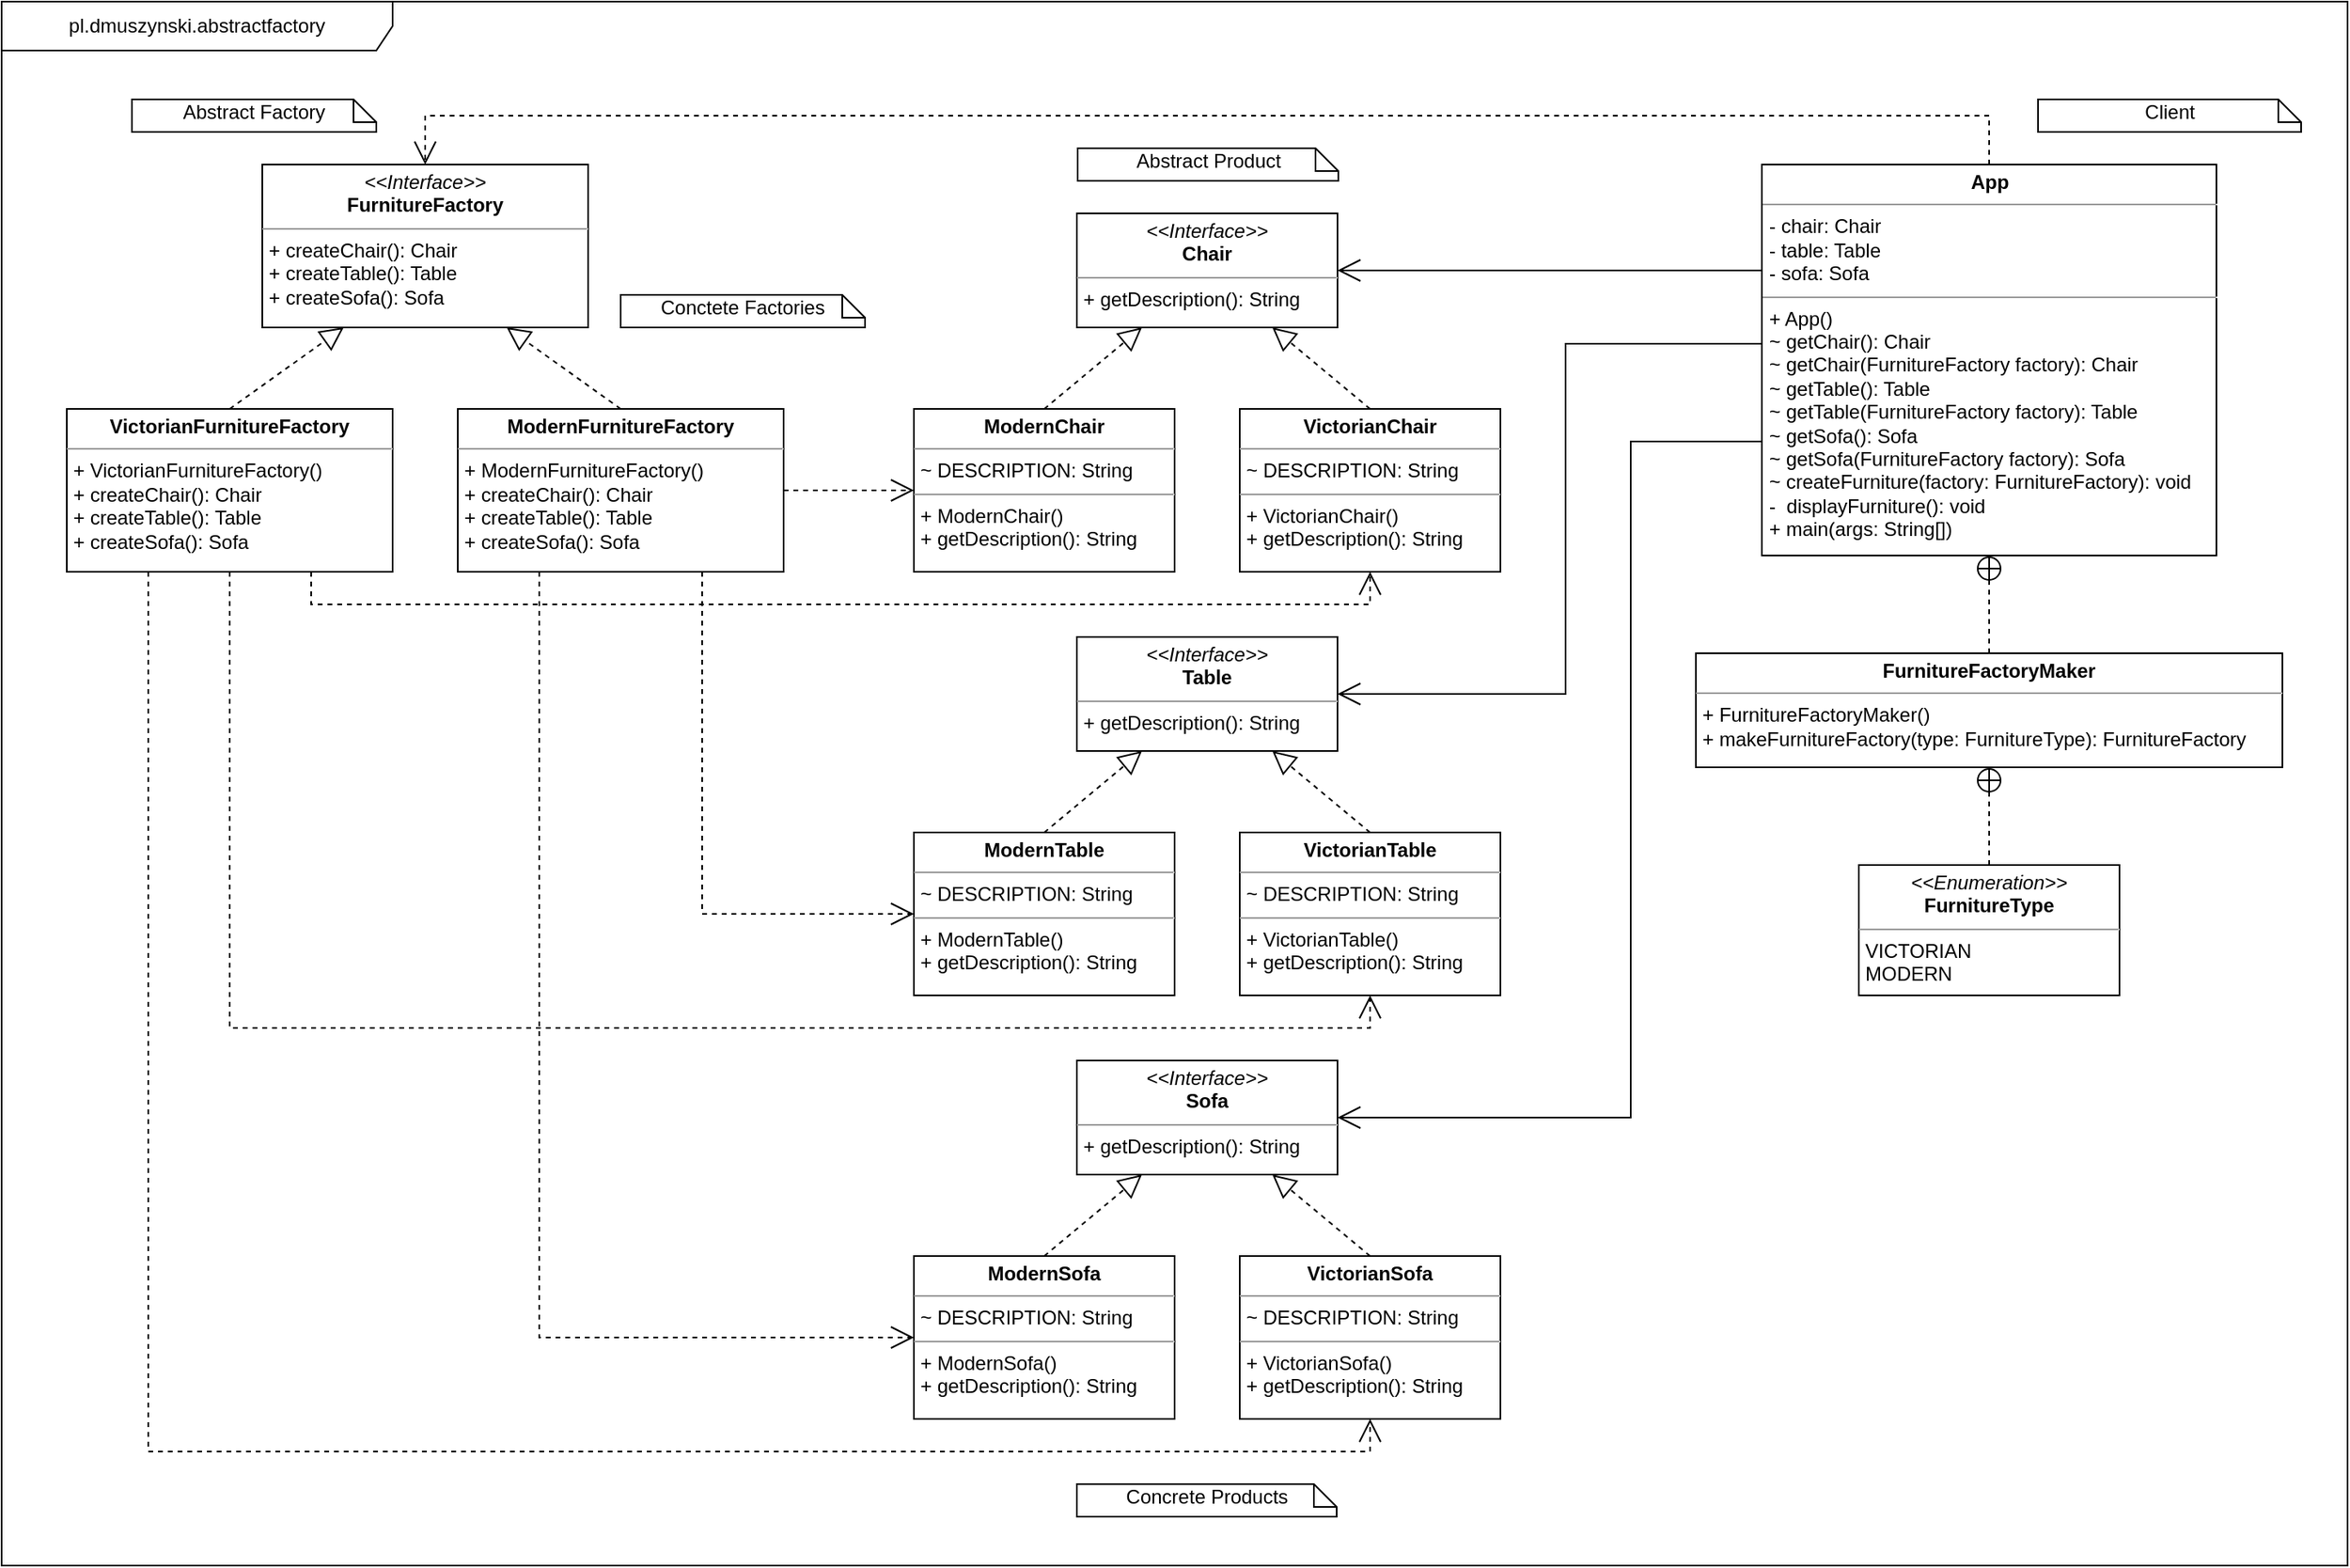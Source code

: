 <mxfile version="12.7.9" type="device"><diagram id="DLrdYmV71rnjznut05fL" name="Page-1"><mxGraphModel dx="2031" dy="1079" grid="1" gridSize="10" guides="1" tooltips="1" connect="1" arrows="1" fold="1" page="1" pageScale="1" pageWidth="827" pageHeight="1169" math="0" shadow="0"><root><mxCell id="0"/><mxCell id="1" parent="0"/><mxCell id="nlImfjhAGIeM2kRz3IHG-3" value="pl.dmuszynski.abstractfactory" style="shape=umlFrame;whiteSpace=wrap;html=1;width=240;height=30;fillColor=#ffffff;" vertex="1" parent="1"><mxGeometry width="1440" height="960" as="geometry"/></mxCell><mxCell id="nlImfjhAGIeM2kRz3IHG-1" value="&lt;p style=&quot;margin: 0px ; margin-top: 4px ; text-align: center&quot;&gt;&lt;i&gt;&amp;lt;&amp;lt;Interface&amp;gt;&amp;gt;&lt;/i&gt;&lt;br&gt;&lt;b&gt;FurnitureFactory&lt;/b&gt;&lt;/p&gt;&lt;hr size=&quot;1&quot;&gt;&lt;p style=&quot;margin: 0px ; margin-left: 4px&quot;&gt;+ createChair(): Chair&lt;br&gt;+ createTable(): Table&lt;/p&gt;&lt;p style=&quot;margin: 0px ; margin-left: 4px&quot;&gt;+ createSofa(): Sofa&lt;/p&gt;" style="verticalAlign=top;align=left;overflow=fill;fontSize=12;fontFamily=Helvetica;html=1;" vertex="1" parent="1"><mxGeometry x="160" y="100" width="200" height="100" as="geometry"/></mxCell><mxCell id="nlImfjhAGIeM2kRz3IHG-4" value="&lt;p style=&quot;margin: 0px ; margin-top: 4px ; text-align: center&quot;&gt;&lt;b&gt;VictorianFurnitureFactory&lt;/b&gt;&lt;/p&gt;&lt;hr size=&quot;1&quot;&gt;&lt;p style=&quot;margin: 0px 0px 0px 4px&quot;&gt;+ VictorianFurnitureFactory()&lt;/p&gt;&lt;p style=&quot;margin: 0px 0px 0px 4px&quot;&gt;+ createChair(): Chair&lt;br&gt;+ createTable(): Table&lt;/p&gt;&lt;p style=&quot;margin: 0px 0px 0px 4px&quot;&gt;+ createSofa(): Sofa&lt;/p&gt;" style="verticalAlign=top;align=left;overflow=fill;fontSize=12;fontFamily=Helvetica;html=1;" vertex="1" parent="1"><mxGeometry x="40" y="250" width="200" height="100" as="geometry"/></mxCell><mxCell id="nlImfjhAGIeM2kRz3IHG-5" value="&lt;p style=&quot;margin: 0px ; margin-top: 4px ; text-align: center&quot;&gt;&lt;b&gt;ModernFurnitureFactory&lt;/b&gt;&lt;/p&gt;&lt;hr size=&quot;1&quot;&gt;&lt;p style=&quot;margin: 0px 0px 0px 4px&quot;&gt;+ ModernFurnitureFactory()&lt;/p&gt;&lt;p style=&quot;margin: 0px 0px 0px 4px&quot;&gt;+ createChair(): Chair&lt;br&gt;+ createTable(): Table&lt;/p&gt;&lt;p style=&quot;margin: 0px 0px 0px 4px&quot;&gt;+ createSofa(): Sofa&lt;/p&gt;" style="verticalAlign=top;align=left;overflow=fill;fontSize=12;fontFamily=Helvetica;html=1;" vertex="1" parent="1"><mxGeometry x="280" y="250" width="200" height="100" as="geometry"/></mxCell><mxCell id="nlImfjhAGIeM2kRz3IHG-10" value="&lt;p style=&quot;margin: 0px ; margin-top: 4px ; text-align: center&quot;&gt;&lt;i&gt;&amp;lt;&amp;lt;Interface&amp;gt;&amp;gt;&lt;/i&gt;&lt;br&gt;&lt;b&gt;Chair&lt;/b&gt;&lt;/p&gt;&lt;hr size=&quot;1&quot;&gt;&lt;p style=&quot;margin: 0px ; margin-left: 4px&quot;&gt;+ getDescription(): String&lt;br&gt;&lt;/p&gt;" style="verticalAlign=top;align=left;overflow=fill;fontSize=12;fontFamily=Helvetica;html=1;" vertex="1" parent="1"><mxGeometry x="660" y="130" width="160" height="70" as="geometry"/></mxCell><mxCell id="nlImfjhAGIeM2kRz3IHG-12" value="&lt;p style=&quot;margin: 0px ; margin-top: 4px ; text-align: center&quot;&gt;&lt;b&gt;VictorianChair&lt;/b&gt;&lt;br&gt;&lt;/p&gt;&lt;hr size=&quot;1&quot;&gt;&lt;p style=&quot;margin: 0px ; margin-left: 4px&quot;&gt;~ DESCRIPTION: String&lt;/p&gt;&lt;hr size=&quot;1&quot;&gt;&lt;p style=&quot;margin: 0px ; margin-left: 4px&quot;&gt;+ VictorianChair()&lt;br&gt;&lt;/p&gt;&lt;p style=&quot;margin: 0px ; margin-left: 4px&quot;&gt;+ getDescription(): String&lt;/p&gt;" style="verticalAlign=top;align=left;overflow=fill;fontSize=12;fontFamily=Helvetica;html=1;" vertex="1" parent="1"><mxGeometry x="760" y="250" width="160" height="100" as="geometry"/></mxCell><mxCell id="nlImfjhAGIeM2kRz3IHG-14" value="&lt;p style=&quot;margin: 0px ; margin-top: 4px ; text-align: center&quot;&gt;&lt;b&gt;ModernChair&lt;/b&gt;&lt;br&gt;&lt;/p&gt;&lt;hr size=&quot;1&quot;&gt;&lt;p style=&quot;margin: 0px ; margin-left: 4px&quot;&gt;~ DESCRIPTION: String&lt;/p&gt;&lt;hr size=&quot;1&quot;&gt;&lt;p style=&quot;margin: 0px ; margin-left: 4px&quot;&gt;+ ModernChair()&lt;br&gt;&lt;/p&gt;&lt;p style=&quot;margin: 0px ; margin-left: 4px&quot;&gt;+ getDescription(): String&lt;/p&gt;" style="verticalAlign=top;align=left;overflow=fill;fontSize=12;fontFamily=Helvetica;html=1;" vertex="1" parent="1"><mxGeometry x="560" y="250" width="160" height="100" as="geometry"/></mxCell><mxCell id="nlImfjhAGIeM2kRz3IHG-16" value="&lt;p style=&quot;margin: 0px ; margin-top: 4px ; text-align: center&quot;&gt;&lt;i&gt;&amp;lt;&amp;lt;Interface&amp;gt;&amp;gt;&lt;/i&gt;&lt;br&gt;&lt;b&gt;Table&lt;/b&gt;&lt;/p&gt;&lt;hr size=&quot;1&quot;&gt;&lt;p style=&quot;margin: 0px ; margin-left: 4px&quot;&gt;+ getDescription(): String&lt;br&gt;&lt;/p&gt;" style="verticalAlign=top;align=left;overflow=fill;fontSize=12;fontFamily=Helvetica;html=1;" vertex="1" parent="1"><mxGeometry x="660" y="390" width="160" height="70" as="geometry"/></mxCell><mxCell id="nlImfjhAGIeM2kRz3IHG-17" value="&lt;p style=&quot;margin: 0px ; margin-top: 4px ; text-align: center&quot;&gt;&lt;b&gt;VictorianTable&lt;/b&gt;&lt;br&gt;&lt;/p&gt;&lt;hr size=&quot;1&quot;&gt;&lt;p style=&quot;margin: 0px ; margin-left: 4px&quot;&gt;~ DESCRIPTION: String&lt;/p&gt;&lt;hr size=&quot;1&quot;&gt;&lt;p style=&quot;margin: 0px ; margin-left: 4px&quot;&gt;+ VictorianTable()&lt;br&gt;&lt;/p&gt;&lt;p style=&quot;margin: 0px ; margin-left: 4px&quot;&gt;+ getDescription(): String&lt;/p&gt;" style="verticalAlign=top;align=left;overflow=fill;fontSize=12;fontFamily=Helvetica;html=1;" vertex="1" parent="1"><mxGeometry x="760" y="510" width="160" height="100" as="geometry"/></mxCell><mxCell id="nlImfjhAGIeM2kRz3IHG-19" value="&lt;p style=&quot;margin: 0px ; margin-top: 4px ; text-align: center&quot;&gt;&lt;b&gt;ModernTable&lt;/b&gt;&lt;br&gt;&lt;/p&gt;&lt;hr size=&quot;1&quot;&gt;&lt;p style=&quot;margin: 0px ; margin-left: 4px&quot;&gt;~ DESCRIPTION: String&lt;/p&gt;&lt;hr size=&quot;1&quot;&gt;&lt;p style=&quot;margin: 0px ; margin-left: 4px&quot;&gt;+ ModernTable()&lt;br&gt;&lt;/p&gt;&lt;p style=&quot;margin: 0px ; margin-left: 4px&quot;&gt;+ getDescription(): String&lt;/p&gt;" style="verticalAlign=top;align=left;overflow=fill;fontSize=12;fontFamily=Helvetica;html=1;" vertex="1" parent="1"><mxGeometry x="560" y="510" width="160" height="100" as="geometry"/></mxCell><mxCell id="nlImfjhAGIeM2kRz3IHG-31" value="" style="endArrow=block;dashed=1;endFill=0;endSize=12;html=1;entryX=0.25;entryY=1;entryDx=0;entryDy=0;exitX=0.5;exitY=0;exitDx=0;exitDy=0;elbow=vertical;" edge="1" parent="1" source="nlImfjhAGIeM2kRz3IHG-4" target="nlImfjhAGIeM2kRz3IHG-1"><mxGeometry width="160" relative="1" as="geometry"><mxPoint x="310" y="530" as="sourcePoint"/><mxPoint x="470" y="530" as="targetPoint"/></mxGeometry></mxCell><mxCell id="nlImfjhAGIeM2kRz3IHG-32" value="" style="endArrow=block;dashed=1;endFill=0;endSize=12;html=1;entryX=0.75;entryY=1;entryDx=0;entryDy=0;exitX=0.5;exitY=0;exitDx=0;exitDy=0;elbow=vertical;" edge="1" parent="1" source="nlImfjhAGIeM2kRz3IHG-5" target="nlImfjhAGIeM2kRz3IHG-1"><mxGeometry width="160" relative="1" as="geometry"><mxPoint x="150" y="260" as="sourcePoint"/><mxPoint x="240" y="200" as="targetPoint"/></mxGeometry></mxCell><mxCell id="nlImfjhAGIeM2kRz3IHG-33" value="" style="endArrow=block;dashed=1;endFill=0;endSize=12;html=1;exitX=0.5;exitY=0;exitDx=0;exitDy=0;elbow=vertical;entryX=0.25;entryY=1;entryDx=0;entryDy=0;" edge="1" parent="1" source="nlImfjhAGIeM2kRz3IHG-14" target="nlImfjhAGIeM2kRz3IHG-10"><mxGeometry width="160" relative="1" as="geometry"><mxPoint x="350" y="260" as="sourcePoint"/><mxPoint x="260" y="200" as="targetPoint"/></mxGeometry></mxCell><mxCell id="nlImfjhAGIeM2kRz3IHG-34" value="" style="endArrow=block;dashed=1;endFill=0;endSize=12;html=1;entryX=0.25;entryY=1;entryDx=0;entryDy=0;exitX=0.5;exitY=0;exitDx=0;exitDy=0;elbow=vertical;" edge="1" parent="1" source="nlImfjhAGIeM2kRz3IHG-19" target="nlImfjhAGIeM2kRz3IHG-16"><mxGeometry width="160" relative="1" as="geometry"><mxPoint x="360" y="230" as="sourcePoint"/><mxPoint x="270" y="170" as="targetPoint"/></mxGeometry></mxCell><mxCell id="nlImfjhAGIeM2kRz3IHG-35" value="" style="endArrow=block;dashed=1;endFill=0;endSize=12;html=1;exitX=0.5;exitY=0;exitDx=0;exitDy=0;elbow=vertical;entryX=0.75;entryY=1;entryDx=0;entryDy=0;" edge="1" parent="1" source="nlImfjhAGIeM2kRz3IHG-17" target="nlImfjhAGIeM2kRz3IHG-16"><mxGeometry width="160" relative="1" as="geometry"><mxPoint x="70" y="220" as="sourcePoint"/><mxPoint x="160" y="160" as="targetPoint"/></mxGeometry></mxCell><mxCell id="nlImfjhAGIeM2kRz3IHG-36" value="" style="endArrow=block;dashed=1;endFill=0;endSize=12;html=1;entryX=0.75;entryY=1;entryDx=0;entryDy=0;exitX=0.5;exitY=0;exitDx=0;exitDy=0;elbow=vertical;" edge="1" parent="1" source="nlImfjhAGIeM2kRz3IHG-12" target="nlImfjhAGIeM2kRz3IHG-10"><mxGeometry width="160" relative="1" as="geometry"><mxPoint x="80" y="270" as="sourcePoint"/><mxPoint x="170" y="210" as="targetPoint"/></mxGeometry></mxCell><mxCell id="nlImfjhAGIeM2kRz3IHG-37" value="&lt;p style=&quot;margin: 0px ; margin-top: 4px ; text-align: center&quot;&gt;&lt;i&gt;&amp;lt;&amp;lt;Interface&amp;gt;&amp;gt;&lt;/i&gt;&lt;br&gt;&lt;b&gt;Sofa&lt;/b&gt;&lt;/p&gt;&lt;hr size=&quot;1&quot;&gt;&lt;p style=&quot;margin: 0px ; margin-left: 4px&quot;&gt;+ getDescription(): String&lt;br&gt;&lt;/p&gt;" style="verticalAlign=top;align=left;overflow=fill;fontSize=12;fontFamily=Helvetica;html=1;" vertex="1" parent="1"><mxGeometry x="660" y="650" width="160" height="70" as="geometry"/></mxCell><mxCell id="nlImfjhAGIeM2kRz3IHG-38" value="&lt;p style=&quot;margin: 0px ; margin-top: 4px ; text-align: center&quot;&gt;&lt;b&gt;VictorianSofa&lt;/b&gt;&lt;br&gt;&lt;/p&gt;&lt;hr size=&quot;1&quot;&gt;&lt;p style=&quot;margin: 0px ; margin-left: 4px&quot;&gt;~ DESCRIPTION: String&lt;/p&gt;&lt;hr size=&quot;1&quot;&gt;&lt;p style=&quot;margin: 0px ; margin-left: 4px&quot;&gt;+ VictorianSofa()&lt;br&gt;&lt;/p&gt;&lt;p style=&quot;margin: 0px ; margin-left: 4px&quot;&gt;+ getDescription(): String&lt;/p&gt;" style="verticalAlign=top;align=left;overflow=fill;fontSize=12;fontFamily=Helvetica;html=1;" vertex="1" parent="1"><mxGeometry x="760" y="770" width="160" height="100" as="geometry"/></mxCell><mxCell id="nlImfjhAGIeM2kRz3IHG-39" value="&lt;p style=&quot;margin: 0px ; margin-top: 4px ; text-align: center&quot;&gt;&lt;b&gt;ModernSofa&lt;/b&gt;&lt;br&gt;&lt;/p&gt;&lt;hr size=&quot;1&quot;&gt;&lt;p style=&quot;margin: 0px ; margin-left: 4px&quot;&gt;~ DESCRIPTION: String&lt;/p&gt;&lt;hr size=&quot;1&quot;&gt;&lt;p style=&quot;margin: 0px ; margin-left: 4px&quot;&gt;+ ModernSofa()&lt;br&gt;&lt;/p&gt;&lt;p style=&quot;margin: 0px ; margin-left: 4px&quot;&gt;+ getDescription(): String&lt;/p&gt;" style="verticalAlign=top;align=left;overflow=fill;fontSize=12;fontFamily=Helvetica;html=1;" vertex="1" parent="1"><mxGeometry x="560" y="770" width="160" height="100" as="geometry"/></mxCell><mxCell id="nlImfjhAGIeM2kRz3IHG-40" value="" style="endArrow=block;dashed=1;endFill=0;endSize=12;html=1;exitX=0.5;exitY=0;exitDx=0;exitDy=0;elbow=vertical;entryX=0.25;entryY=1;entryDx=0;entryDy=0;" edge="1" parent="1" source="nlImfjhAGIeM2kRz3IHG-39" target="nlImfjhAGIeM2kRz3IHG-37"><mxGeometry width="160" relative="1" as="geometry"><mxPoint x="360" y="510" as="sourcePoint"/><mxPoint x="270" y="450" as="targetPoint"/></mxGeometry></mxCell><mxCell id="nlImfjhAGIeM2kRz3IHG-41" value="" style="endArrow=block;dashed=1;endFill=0;endSize=12;html=1;entryX=0.75;entryY=1;entryDx=0;entryDy=0;exitX=0.5;exitY=0;exitDx=0;exitDy=0;elbow=vertical;" edge="1" parent="1" source="nlImfjhAGIeM2kRz3IHG-38" target="nlImfjhAGIeM2kRz3IHG-37"><mxGeometry width="160" relative="1" as="geometry"><mxPoint x="70" y="500" as="sourcePoint"/><mxPoint x="160" y="440" as="targetPoint"/></mxGeometry></mxCell><mxCell id="nlImfjhAGIeM2kRz3IHG-43" value="" style="endArrow=open;endFill=1;endSize=12;html=1;entryX=0;entryY=0.5;entryDx=0;entryDy=0;exitX=1;exitY=0.5;exitDx=0;exitDy=0;dashed=1;" edge="1" parent="1" source="nlImfjhAGIeM2kRz3IHG-5" target="nlImfjhAGIeM2kRz3IHG-14"><mxGeometry width="160" relative="1" as="geometry"><mxPoint x="430" y="390" as="sourcePoint"/><mxPoint x="590" y="390" as="targetPoint"/></mxGeometry></mxCell><mxCell id="nlImfjhAGIeM2kRz3IHG-46" value="" style="endArrow=open;endFill=1;endSize=12;html=1;entryX=0.5;entryY=1;entryDx=0;entryDy=0;exitX=0.75;exitY=1;exitDx=0;exitDy=0;dashed=1;edgeStyle=orthogonalEdgeStyle;strokeWidth=1;rounded=0;" edge="1" parent="1" source="nlImfjhAGIeM2kRz3IHG-4" target="nlImfjhAGIeM2kRz3IHG-12"><mxGeometry width="160" relative="1" as="geometry"><mxPoint x="530" y="310" as="sourcePoint"/><mxPoint x="650" y="310" as="targetPoint"/><Array as="points"><mxPoint x="190" y="370"/><mxPoint x="840" y="370"/></Array></mxGeometry></mxCell><mxCell id="nlImfjhAGIeM2kRz3IHG-48" value="" style="endArrow=open;endFill=1;endSize=12;html=1;entryX=0;entryY=0.5;entryDx=0;entryDy=0;exitX=0.75;exitY=1;exitDx=0;exitDy=0;dashed=1;edgeStyle=orthogonalEdgeStyle;strokeWidth=1;rounded=0;" edge="1" parent="1" source="nlImfjhAGIeM2kRz3IHG-5" target="nlImfjhAGIeM2kRz3IHG-19"><mxGeometry width="160" relative="1" as="geometry"><mxPoint x="150" y="360" as="sourcePoint"/><mxPoint x="970" y="360" as="targetPoint"/><Array as="points"><mxPoint x="430" y="560"/></Array></mxGeometry></mxCell><mxCell id="nlImfjhAGIeM2kRz3IHG-49" value="" style="endArrow=open;endFill=1;endSize=12;html=1;entryX=0;entryY=0.5;entryDx=0;entryDy=0;exitX=0.25;exitY=1;exitDx=0;exitDy=0;dashed=1;edgeStyle=orthogonalEdgeStyle;strokeWidth=1;rounded=0;" edge="1" parent="1" source="nlImfjhAGIeM2kRz3IHG-5" target="nlImfjhAGIeM2kRz3IHG-39"><mxGeometry width="160" relative="1" as="geometry"><mxPoint x="480" y="360" as="sourcePoint"/><mxPoint x="650" y="630" as="targetPoint"/><Array as="points"><mxPoint x="330" y="820"/></Array></mxGeometry></mxCell><mxCell id="nlImfjhAGIeM2kRz3IHG-50" value="" style="endArrow=open;endFill=1;endSize=12;html=1;entryX=0.5;entryY=1;entryDx=0;entryDy=0;exitX=0.5;exitY=1;exitDx=0;exitDy=0;dashed=1;edgeStyle=orthogonalEdgeStyle;strokeWidth=1;rounded=0;" edge="1" parent="1" source="nlImfjhAGIeM2kRz3IHG-4" target="nlImfjhAGIeM2kRz3IHG-17"><mxGeometry width="160" relative="1" as="geometry"><mxPoint x="40" y="410" as="sourcePoint"/><mxPoint x="860" y="410" as="targetPoint"/><Array as="points"><mxPoint x="140" y="630"/><mxPoint x="840" y="630"/></Array></mxGeometry></mxCell><mxCell id="nlImfjhAGIeM2kRz3IHG-51" value="" style="endArrow=open;endFill=1;endSize=12;html=1;entryX=0.5;entryY=1;entryDx=0;entryDy=0;exitX=0.25;exitY=1;exitDx=0;exitDy=0;dashed=1;edgeStyle=orthogonalEdgeStyle;strokeWidth=1;rounded=0;" edge="1" parent="1" source="nlImfjhAGIeM2kRz3IHG-4" target="nlImfjhAGIeM2kRz3IHG-38"><mxGeometry width="160" relative="1" as="geometry"><mxPoint x="150" y="360" as="sourcePoint"/><mxPoint x="970" y="680" as="targetPoint"/><Array as="points"><mxPoint x="90" y="890"/><mxPoint x="840" y="890"/></Array></mxGeometry></mxCell><mxCell id="nlImfjhAGIeM2kRz3IHG-53" value="&lt;p style=&quot;margin: 0px ; margin-top: 4px ; text-align: center&quot;&gt;&lt;i&gt;&amp;lt;&amp;lt;Enumeration&amp;gt;&amp;gt;&lt;/i&gt;&lt;br&gt;&lt;b&gt;FurnitureType&lt;/b&gt;&lt;/p&gt;&lt;hr size=&quot;1&quot;&gt;&lt;p style=&quot;margin: 0px ; margin-left: 4px&quot;&gt;VICTORIAN&lt;/p&gt;&lt;p style=&quot;margin: 0px ; margin-left: 4px&quot;&gt;MODERN&lt;/p&gt;" style="verticalAlign=top;align=left;overflow=fill;fontSize=12;fontFamily=Helvetica;html=1;" vertex="1" parent="1"><mxGeometry x="1140" y="530" width="160" height="80" as="geometry"/></mxCell><mxCell id="nlImfjhAGIeM2kRz3IHG-54" value="&lt;p style=&quot;margin: 0px ; margin-top: 4px ; text-align: center&quot;&gt;&lt;b&gt;FurnitureFactoryMaker&lt;/b&gt;&lt;/p&gt;&lt;hr size=&quot;1&quot;&gt;&lt;p style=&quot;margin: 0px ; margin-left: 4px&quot;&gt;+ FurnitureFactoryMaker()&lt;/p&gt;&lt;p style=&quot;margin: 0px ; margin-left: 4px&quot;&gt;+ makeFurnitureFactory(type: FurnitureType): FurnitureFactory&lt;/p&gt;" style="verticalAlign=top;align=left;overflow=fill;fontSize=12;fontFamily=Helvetica;html=1;" vertex="1" parent="1"><mxGeometry x="1040" y="400" width="360" height="70" as="geometry"/></mxCell><mxCell id="nlImfjhAGIeM2kRz3IHG-55" value="" style="endArrow=none;startArrow=circlePlus;endFill=0;startFill=0;endSize=8;html=1;dashed=1;strokeWidth=1;entryX=0.5;entryY=0;entryDx=0;entryDy=0;exitX=0.5;exitY=1;exitDx=0;exitDy=0;" edge="1" parent="1" source="nlImfjhAGIeM2kRz3IHG-54" target="nlImfjhAGIeM2kRz3IHG-53"><mxGeometry width="160" relative="1" as="geometry"><mxPoint x="1139.5" y="260" as="sourcePoint"/><mxPoint x="1299.5" y="260" as="targetPoint"/></mxGeometry></mxCell><mxCell id="nlImfjhAGIeM2kRz3IHG-56" value="&lt;p style=&quot;margin: 0px ; margin-top: 4px ; text-align: center&quot;&gt;&lt;b&gt;App&lt;/b&gt;&lt;/p&gt;&lt;hr size=&quot;1&quot;&gt;&lt;p style=&quot;margin: 0px ; margin-left: 4px&quot;&gt;- chair: Chair&lt;/p&gt;&lt;p style=&quot;margin: 0px ; margin-left: 4px&quot;&gt;- table: Table&lt;/p&gt;&lt;p style=&quot;margin: 0px ; margin-left: 4px&quot;&gt;- sofa: Sofa&lt;/p&gt;&lt;hr size=&quot;1&quot;&gt;&lt;p style=&quot;margin: 0px ; margin-left: 4px&quot;&gt;+ App()&lt;/p&gt;&lt;p style=&quot;margin: 0px ; margin-left: 4px&quot;&gt;~ getChair(): Chair&lt;/p&gt;&lt;p style=&quot;margin: 0px ; margin-left: 4px&quot;&gt;~ getChair(FurnitureFactory factory): Chair&lt;/p&gt;&lt;p style=&quot;margin: 0px ; margin-left: 4px&quot;&gt;~ getTable(): Table&lt;/p&gt;&lt;p style=&quot;margin: 0px ; margin-left: 4px&quot;&gt;~ getTable(FurnitureFactory factory): Table&lt;br&gt;&lt;/p&gt;&lt;p style=&quot;margin: 0px ; margin-left: 4px&quot;&gt;~ getSofa(): Sofa&lt;/p&gt;&lt;p style=&quot;margin: 0px ; margin-left: 4px&quot;&gt;~ getSofa(FurnitureFactory factory): Sofa&lt;/p&gt;&lt;p style=&quot;margin: 0px ; margin-left: 4px&quot;&gt;~ createFurniture(factory: FurnitureFactory): void&lt;/p&gt;&lt;p style=&quot;margin: 0px ; margin-left: 4px&quot;&gt;-&amp;nbsp; displayFurniture(): void&lt;/p&gt;&lt;p style=&quot;margin: 0px ; margin-left: 4px&quot;&gt;+ main(args: String[])&lt;/p&gt;&lt;p style=&quot;margin: 0px ; margin-left: 4px&quot;&gt;&lt;br&gt;&lt;/p&gt;" style="verticalAlign=top;align=left;overflow=fill;fontSize=12;fontFamily=Helvetica;html=1;" vertex="1" parent="1"><mxGeometry x="1080.5" y="100" width="279" height="240" as="geometry"/></mxCell><mxCell id="nlImfjhAGIeM2kRz3IHG-57" value="" style="endArrow=open;endFill=0;endSize=12;html=1;dashed=1;edgeStyle=orthogonalEdgeStyle;strokeWidth=1;rounded=0;entryX=0.5;entryY=0;entryDx=0;entryDy=0;exitX=0.5;exitY=0;exitDx=0;exitDy=0;" edge="1" parent="1" source="nlImfjhAGIeM2kRz3IHG-56" target="nlImfjhAGIeM2kRz3IHG-1"><mxGeometry width="160" relative="1" as="geometry"><mxPoint x="200" y="360" as="sourcePoint"/><mxPoint x="970" y="360" as="targetPoint"/><Array as="points"><mxPoint x="1220" y="70"/><mxPoint x="260" y="70"/></Array></mxGeometry></mxCell><mxCell id="nlImfjhAGIeM2kRz3IHG-58" value="" style="endArrow=none;startArrow=circlePlus;endFill=0;startFill=0;endSize=8;html=1;dashed=1;strokeWidth=1;entryX=0.5;entryY=0;entryDx=0;entryDy=0;exitX=0.5;exitY=1;exitDx=0;exitDy=0;" edge="1" parent="1" source="nlImfjhAGIeM2kRz3IHG-56" target="nlImfjhAGIeM2kRz3IHG-54"><mxGeometry width="160" relative="1" as="geometry"><mxPoint x="1169.5" y="500" as="sourcePoint"/><mxPoint x="1169.5" y="540" as="targetPoint"/></mxGeometry></mxCell><mxCell id="nlImfjhAGIeM2kRz3IHG-59" value="" style="endArrow=open;endFill=1;endSize=12;html=1;strokeWidth=1;entryX=1;entryY=0.5;entryDx=0;entryDy=0;rounded=0;shadow=0;" edge="1" parent="1" target="nlImfjhAGIeM2kRz3IHG-10"><mxGeometry width="160" relative="1" as="geometry"><mxPoint x="1080" y="165" as="sourcePoint"/><mxPoint x="890" y="320" as="targetPoint"/></mxGeometry></mxCell><mxCell id="nlImfjhAGIeM2kRz3IHG-61" value="" style="endArrow=open;endFill=1;endSize=12;html=1;strokeWidth=1;entryX=1;entryY=0.5;entryDx=0;entryDy=0;exitX=0;exitY=0.5;exitDx=0;exitDy=0;edgeStyle=orthogonalEdgeStyle;rounded=0;" edge="1" parent="1" source="nlImfjhAGIeM2kRz3IHG-56" target="nlImfjhAGIeM2kRz3IHG-16"><mxGeometry width="160" relative="1" as="geometry"><mxPoint x="1130" y="163.08" as="sourcePoint"/><mxPoint x="850" y="165" as="targetPoint"/><Array as="points"><mxPoint x="960" y="210"/><mxPoint x="960" y="425"/></Array></mxGeometry></mxCell><mxCell id="nlImfjhAGIeM2kRz3IHG-62" value="" style="endArrow=open;endFill=1;endSize=12;html=1;strokeWidth=1;entryX=1;entryY=0.5;entryDx=0;entryDy=0;exitX=0;exitY=0.75;exitDx=0;exitDy=0;edgeStyle=orthogonalEdgeStyle;rounded=0;" edge="1" parent="1" source="nlImfjhAGIeM2kRz3IHG-56" target="nlImfjhAGIeM2kRz3IHG-37"><mxGeometry width="160" relative="1" as="geometry"><mxPoint x="1130" y="195" as="sourcePoint"/><mxPoint x="850" y="445" as="targetPoint"/><Array as="points"><mxPoint x="1000" y="270"/><mxPoint x="1000" y="685"/></Array></mxGeometry></mxCell><mxCell id="nlImfjhAGIeM2kRz3IHG-63" value="&lt;div&gt;&lt;span&gt;Abstract Factory&lt;/span&gt;&lt;/div&gt;" style="shape=note;whiteSpace=wrap;html=1;size=14;verticalAlign=top;align=center;spacingTop=-6;" vertex="1" parent="1"><mxGeometry x="80" y="60" width="150" height="20" as="geometry"/></mxCell><mxCell id="nlImfjhAGIeM2kRz3IHG-64" value="&lt;div&gt;&lt;span&gt;Conctete Factories&lt;/span&gt;&lt;/div&gt;" style="shape=note;whiteSpace=wrap;html=1;size=14;verticalAlign=top;align=center;spacingTop=-6;" vertex="1" parent="1"><mxGeometry x="380" y="180" width="150" height="20" as="geometry"/></mxCell><mxCell id="nlImfjhAGIeM2kRz3IHG-65" value="&lt;div&gt;&lt;span&gt;Abstract Product&lt;/span&gt;&lt;/div&gt;" style="shape=note;whiteSpace=wrap;html=1;size=14;verticalAlign=top;align=center;spacingTop=-6;" vertex="1" parent="1"><mxGeometry x="660.5" y="90" width="160" height="20" as="geometry"/></mxCell><mxCell id="nlImfjhAGIeM2kRz3IHG-67" value="&lt;div&gt;&lt;span&gt;Concrete Products&lt;/span&gt;&lt;/div&gt;" style="shape=note;whiteSpace=wrap;html=1;size=14;verticalAlign=top;align=center;spacingTop=-6;" vertex="1" parent="1"><mxGeometry x="660" y="910" width="159.5" height="20" as="geometry"/></mxCell><mxCell id="nlImfjhAGIeM2kRz3IHG-68" value="&lt;div&gt;&lt;span&gt;Client&lt;/span&gt;&lt;/div&gt;" style="shape=note;whiteSpace=wrap;html=1;size=14;verticalAlign=top;align=center;spacingTop=-6;" vertex="1" parent="1"><mxGeometry x="1250" y="60" width="161.5" height="20" as="geometry"/></mxCell></root></mxGraphModel></diagram></mxfile>